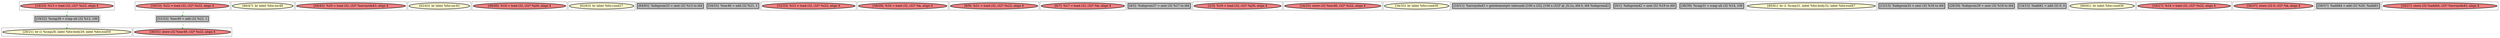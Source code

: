 
digraph G {



node807->node806 [style=dotted,color=forestgreen,label="T",fontcolor=forestgreen ]
node815->node812 [style=dotted,color=forestgreen,label="T",fontcolor=forestgreen ]
node808->node807 [style=dotted,color=forestgreen,label="T",fontcolor=forestgreen ]
node823->node815 [style=dotted,color=forestgreen,label="T",fontcolor=forestgreen ]


subgraph cluster27 {


node824 [penwidth=3.0,fontsize=20,fillcolor=lemonchiffon,label="[46/47]  br label %for.inc48",shape=ellipse,style=filled ]



}

subgraph cluster28 {


node825 [penwidth=3.0,fontsize=20,fillcolor=lightcoral,label="[44/45]  %20 = load i32, i32* %arrayidx43, align 4",shape=ellipse,style=filled ]



}

subgraph cluster26 {


node823 [penwidth=3.0,fontsize=20,fillcolor=lightcoral,label="[50/53]  %22 = load i32, i32* %i22, align 4",shape=ellipse,style=filled ]



}

subgraph cluster29 {


node826 [penwidth=3.0,fontsize=20,fillcolor=lemonchiffon,label="[42/43]  br label %for.inc45",shape=ellipse,style=filled ]



}

subgraph cluster25 {


node822 [penwidth=3.0,fontsize=20,fillcolor=lightcoral,label="[48/49]  %18 = load i32, i32* %j26, align 4",shape=ellipse,style=filled ]



}

subgraph cluster24 {


node821 [penwidth=3.0,fontsize=20,fillcolor=lemonchiffon,label="[62/63]  br label %for.cond27",shape=ellipse,style=filled ]



}

subgraph cluster22 {


node819 [penwidth=3.0,fontsize=20,fillcolor=grey,label="[64/65]  %idxprom33 = zext i32 %15 to i64",shape=rectangle,style=filled ]



}

subgraph cluster20 {


node817 [penwidth=3.0,fontsize=20,fillcolor=grey,label="[54/55]  %inc46 = add i32 %21, 1",shape=rectangle,style=filled ]



}

subgraph cluster18 {


node815 [penwidth=3.0,fontsize=20,fillcolor=grey,label="[51/52]  %inc49 = add i32 %22, 1",shape=rectangle,style=filled ]



}

subgraph cluster16 {


node813 [penwidth=3.0,fontsize=20,fillcolor=lightcoral,label="[32/33]  %15 = load i32, i32* %i22, align 4",shape=ellipse,style=filled ]



}

subgraph cluster17 {


node814 [penwidth=3.0,fontsize=20,fillcolor=lightcoral,label="[58/59]  %16 = load i32, i32* %k, align 4",shape=ellipse,style=filled ]



}

subgraph cluster4 {


node801 [penwidth=3.0,fontsize=20,fillcolor=lightcoral,label="[8/9]  %21 = load i32, i32* %i22, align 4",shape=ellipse,style=filled ]



}

subgraph cluster3 {


node800 [penwidth=3.0,fontsize=20,fillcolor=lightcoral,label="[6/7]  %17 = load i32, i32* %k, align 4",shape=ellipse,style=filled ]



}

subgraph cluster2 {


node799 [penwidth=3.0,fontsize=20,fillcolor=grey,label="[4/5]  %idxprom37 = zext i32 %17 to i64",shape=rectangle,style=filled ]



}

subgraph cluster1 {


node798 [penwidth=3.0,fontsize=20,fillcolor=lightcoral,label="[2/3]  %19 = load i32, i32* %j26, align 4",shape=ellipse,style=filled ]



}

subgraph cluster12 {


node809 [penwidth=3.0,fontsize=20,fillcolor=lightcoral,label="[24/25]  store i32 %inc46, i32* %i22, align 4",shape=ellipse,style=filled ]



}

subgraph cluster32 {


node829 [penwidth=3.0,fontsize=20,fillcolor=lemonchiffon,label="[34/35]  br label %for.cond30",shape=ellipse,style=filled ]



}

subgraph cluster5 {


node802 [penwidth=3.0,fontsize=20,fillcolor=grey,label="[10/11]  %arrayidx43 = getelementptr inbounds [100 x i32], [100 x i32]* @_ZL1a, i64 0, i64 %idxprom42",shape=rectangle,style=filled ]



}

subgraph cluster0 {


node797 [penwidth=3.0,fontsize=20,fillcolor=grey,label="[0/1]  %idxprom42 = zext i32 %19 to i64",shape=rectangle,style=filled ]



}

subgraph cluster31 {


node828 [penwidth=3.0,fontsize=20,fillcolor=grey,label="[38/39]  %cmp31 = icmp ult i32 %14, 100",shape=rectangle,style=filled ]



}

subgraph cluster30 {


node827 [penwidth=3.0,fontsize=20,fillcolor=lemonchiffon,label="[40/41]  br i1 %cmp31, label %for.body32, label %for.end47",shape=ellipse,style=filled ]



}

subgraph cluster6 {


node803 [penwidth=3.0,fontsize=20,fillcolor=grey,label="[12/13]  %idxprom35 = zext i32 %16 to i64",shape=rectangle,style=filled ]



}

subgraph cluster14 {


node811 [penwidth=3.0,fontsize=20,fillcolor=grey,label="[28/29]  %idxprom39 = zext i32 %18 to i64",shape=rectangle,style=filled ]



}

subgraph cluster7 {


node804 [penwidth=3.0,fontsize=20,fillcolor=grey,label="[14/15]  %add41 = add i32 0, 0",shape=rectangle,style=filled ]



}

subgraph cluster23 {


node820 [penwidth=3.0,fontsize=20,fillcolor=lemonchiffon,label="[60/61]  br label %for.cond30",shape=ellipse,style=filled ]



}

subgraph cluster8 {


node805 [penwidth=3.0,fontsize=20,fillcolor=lightcoral,label="[16/17]  %14 = load i32, i32* %i22, align 4",shape=ellipse,style=filled ]



}

subgraph cluster21 {


node818 [penwidth=3.0,fontsize=20,fillcolor=lightcoral,label="[36/37]  store i32 0, i32* %k, align 4",shape=ellipse,style=filled ]



}

subgraph cluster9 {


node806 [penwidth=3.0,fontsize=20,fillcolor=lemonchiffon,label="[20/21]  br i1 %cmp28, label %for.body29, label %for.end50",shape=ellipse,style=filled ]



}

subgraph cluster19 {


node816 [penwidth=3.0,fontsize=20,fillcolor=grey,label="[56/57]  %add44 = add i32 %20, %add41",shape=rectangle,style=filled ]



}

subgraph cluster10 {


node807 [penwidth=3.0,fontsize=20,fillcolor=grey,label="[19/22]  %cmp28 = icmp ult i32 %13, 100",shape=rectangle,style=filled ]



}

subgraph cluster11 {


node808 [penwidth=3.0,fontsize=20,fillcolor=lightcoral,label="[18/23]  %13 = load i32, i32* %i22, align 4",shape=ellipse,style=filled ]



}

subgraph cluster13 {


node810 [penwidth=3.0,fontsize=20,fillcolor=lightcoral,label="[26/27]  store i32 %add44, i32* %arrayidx43, align 4",shape=ellipse,style=filled ]



}

subgraph cluster15 {


node812 [penwidth=3.0,fontsize=20,fillcolor=lightcoral,label="[30/31]  store i32 %inc49, i32* %i22, align 4",shape=ellipse,style=filled ]



}

}
